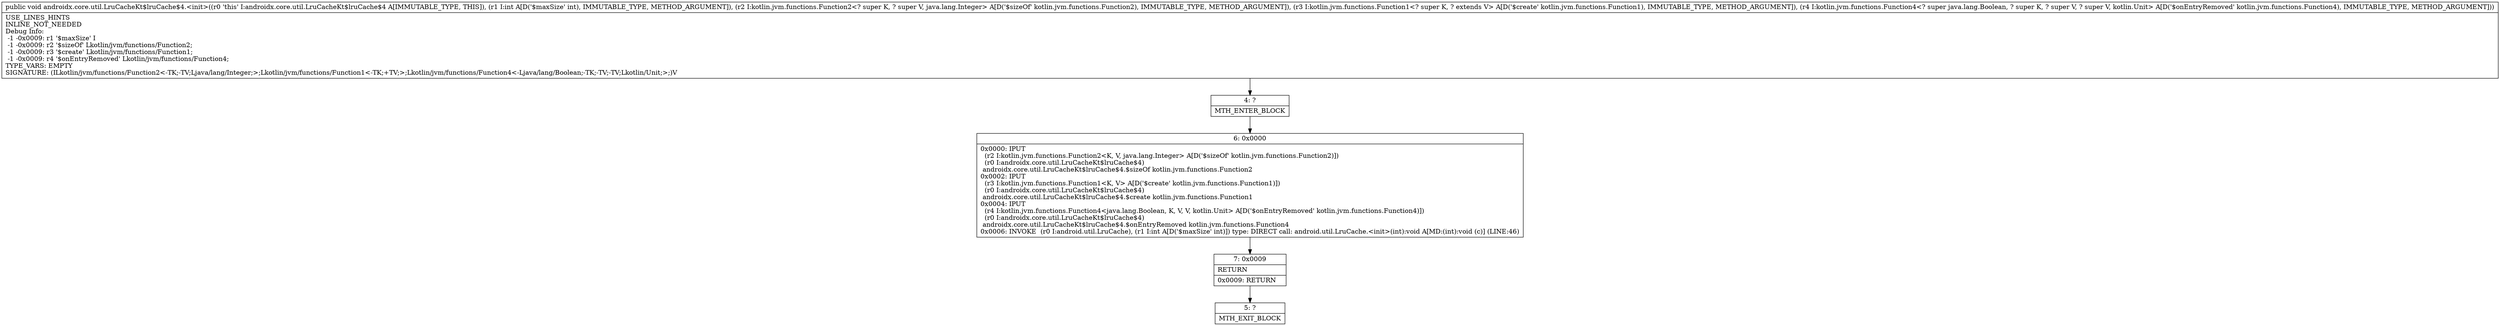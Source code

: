 digraph "CFG forandroidx.core.util.LruCacheKt$lruCache$4.\<init\>(ILkotlin\/jvm\/functions\/Function2;Lkotlin\/jvm\/functions\/Function1;Lkotlin\/jvm\/functions\/Function4;)V" {
Node_4 [shape=record,label="{4\:\ ?|MTH_ENTER_BLOCK\l}"];
Node_6 [shape=record,label="{6\:\ 0x0000|0x0000: IPUT  \l  (r2 I:kotlin.jvm.functions.Function2\<K, V, java.lang.Integer\> A[D('$sizeOf' kotlin.jvm.functions.Function2)])\l  (r0 I:androidx.core.util.LruCacheKt$lruCache$4)\l androidx.core.util.LruCacheKt$lruCache$4.$sizeOf kotlin.jvm.functions.Function2 \l0x0002: IPUT  \l  (r3 I:kotlin.jvm.functions.Function1\<K, V\> A[D('$create' kotlin.jvm.functions.Function1)])\l  (r0 I:androidx.core.util.LruCacheKt$lruCache$4)\l androidx.core.util.LruCacheKt$lruCache$4.$create kotlin.jvm.functions.Function1 \l0x0004: IPUT  \l  (r4 I:kotlin.jvm.functions.Function4\<java.lang.Boolean, K, V, V, kotlin.Unit\> A[D('$onEntryRemoved' kotlin.jvm.functions.Function4)])\l  (r0 I:androidx.core.util.LruCacheKt$lruCache$4)\l androidx.core.util.LruCacheKt$lruCache$4.$onEntryRemoved kotlin.jvm.functions.Function4 \l0x0006: INVOKE  (r0 I:android.util.LruCache), (r1 I:int A[D('$maxSize' int)]) type: DIRECT call: android.util.LruCache.\<init\>(int):void A[MD:(int):void (c)] (LINE:46)\l}"];
Node_7 [shape=record,label="{7\:\ 0x0009|RETURN\l|0x0009: RETURN   \l}"];
Node_5 [shape=record,label="{5\:\ ?|MTH_EXIT_BLOCK\l}"];
MethodNode[shape=record,label="{public void androidx.core.util.LruCacheKt$lruCache$4.\<init\>((r0 'this' I:androidx.core.util.LruCacheKt$lruCache$4 A[IMMUTABLE_TYPE, THIS]), (r1 I:int A[D('$maxSize' int), IMMUTABLE_TYPE, METHOD_ARGUMENT]), (r2 I:kotlin.jvm.functions.Function2\<? super K, ? super V, java.lang.Integer\> A[D('$sizeOf' kotlin.jvm.functions.Function2), IMMUTABLE_TYPE, METHOD_ARGUMENT]), (r3 I:kotlin.jvm.functions.Function1\<? super K, ? extends V\> A[D('$create' kotlin.jvm.functions.Function1), IMMUTABLE_TYPE, METHOD_ARGUMENT]), (r4 I:kotlin.jvm.functions.Function4\<? super java.lang.Boolean, ? super K, ? super V, ? super V, kotlin.Unit\> A[D('$onEntryRemoved' kotlin.jvm.functions.Function4), IMMUTABLE_TYPE, METHOD_ARGUMENT]))  | USE_LINES_HINTS\lINLINE_NOT_NEEDED\lDebug Info:\l  \-1 \-0x0009: r1 '$maxSize' I\l  \-1 \-0x0009: r2 '$sizeOf' Lkotlin\/jvm\/functions\/Function2;\l  \-1 \-0x0009: r3 '$create' Lkotlin\/jvm\/functions\/Function1;\l  \-1 \-0x0009: r4 '$onEntryRemoved' Lkotlin\/jvm\/functions\/Function4;\lTYPE_VARS: EMPTY\lSIGNATURE: (ILkotlin\/jvm\/functions\/Function2\<\-TK;\-TV;Ljava\/lang\/Integer;\>;Lkotlin\/jvm\/functions\/Function1\<\-TK;+TV;\>;Lkotlin\/jvm\/functions\/Function4\<\-Ljava\/lang\/Boolean;\-TK;\-TV;\-TV;Lkotlin\/Unit;\>;)V\l}"];
MethodNode -> Node_4;Node_4 -> Node_6;
Node_6 -> Node_7;
Node_7 -> Node_5;
}

